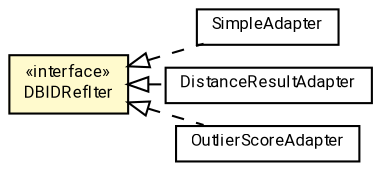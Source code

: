 #!/usr/local/bin/dot
#
# Class diagram 
# Generated by UMLGraph version R5_7_2-60-g0e99a6 (http://www.spinellis.gr/umlgraph/)
#

digraph G {
	graph [fontnames="svg"]
	edge [fontname="Roboto",fontsize=7,labelfontname="Roboto",labelfontsize=7,color="black"];
	node [fontname="Roboto",fontcolor="black",fontsize=8,shape=plaintext,margin=0,width=0,height=0];
	nodesep=0.15;
	ranksep=0.25;
	rankdir=LR;
	// de.lmu.ifi.dbs.elki.evaluation.scores.adapter.SimpleAdapter
	c3034614 [label=<<table title="de.lmu.ifi.dbs.elki.evaluation.scores.adapter.SimpleAdapter" border="0" cellborder="1" cellspacing="0" cellpadding="2" href="SimpleAdapter.html" target="_parent">
		<tr><td><table border="0" cellspacing="0" cellpadding="1">
		<tr><td align="center" balign="center"> <font face="Roboto">SimpleAdapter</font> </td></tr>
		</table></td></tr>
		</table>>, URL="SimpleAdapter.html"];
	// de.lmu.ifi.dbs.elki.evaluation.scores.adapter.DBIDRefIter
	c3034617 [label=<<table title="de.lmu.ifi.dbs.elki.evaluation.scores.adapter.DBIDRefIter" border="0" cellborder="1" cellspacing="0" cellpadding="2" bgcolor="lemonChiffon" href="DBIDRefIter.html" target="_parent">
		<tr><td><table border="0" cellspacing="0" cellpadding="1">
		<tr><td align="center" balign="center"> &#171;interface&#187; </td></tr>
		<tr><td align="center" balign="center"> <font face="Roboto">DBIDRefIter</font> </td></tr>
		</table></td></tr>
		</table>>, URL="DBIDRefIter.html"];
	// de.lmu.ifi.dbs.elki.evaluation.scores.adapter.DistanceResultAdapter
	c3034624 [label=<<table title="de.lmu.ifi.dbs.elki.evaluation.scores.adapter.DistanceResultAdapter" border="0" cellborder="1" cellspacing="0" cellpadding="2" href="DistanceResultAdapter.html" target="_parent">
		<tr><td><table border="0" cellspacing="0" cellpadding="1">
		<tr><td align="center" balign="center"> <font face="Roboto">DistanceResultAdapter</font> </td></tr>
		</table></td></tr>
		</table>>, URL="DistanceResultAdapter.html"];
	// de.lmu.ifi.dbs.elki.evaluation.scores.adapter.OutlierScoreAdapter
	c3036462 [label=<<table title="de.lmu.ifi.dbs.elki.evaluation.scores.adapter.OutlierScoreAdapter" border="0" cellborder="1" cellspacing="0" cellpadding="2" href="OutlierScoreAdapter.html" target="_parent">
		<tr><td><table border="0" cellspacing="0" cellpadding="1">
		<tr><td align="center" balign="center"> <font face="Roboto">OutlierScoreAdapter</font> </td></tr>
		</table></td></tr>
		</table>>, URL="OutlierScoreAdapter.html"];
	// de.lmu.ifi.dbs.elki.evaluation.scores.adapter.SimpleAdapter implements de.lmu.ifi.dbs.elki.evaluation.scores.adapter.DBIDRefIter
	c3034617 -> c3034614 [arrowtail=empty,style=dashed,dir=back,weight=9];
	// de.lmu.ifi.dbs.elki.evaluation.scores.adapter.DistanceResultAdapter implements de.lmu.ifi.dbs.elki.evaluation.scores.adapter.DBIDRefIter
	c3034617 -> c3034624 [arrowtail=empty,style=dashed,dir=back,weight=9];
	// de.lmu.ifi.dbs.elki.evaluation.scores.adapter.OutlierScoreAdapter implements de.lmu.ifi.dbs.elki.evaluation.scores.adapter.DBIDRefIter
	c3034617 -> c3036462 [arrowtail=empty,style=dashed,dir=back,weight=9];
}

